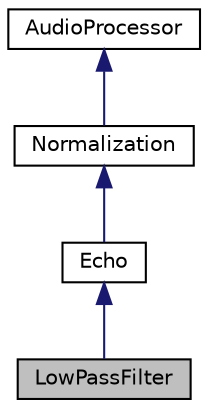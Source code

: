 digraph "LowPassFilter"
{
 // LATEX_PDF_SIZE
  edge [fontname="Helvetica",fontsize="10",labelfontname="Helvetica",labelfontsize="10"];
  node [fontname="Helvetica",fontsize="10",shape=record];
  Node1 [label="LowPassFilter",height=0.2,width=0.4,color="black", fillcolor="grey75", style="filled", fontcolor="black",tooltip=" "];
  Node2 -> Node1 [dir="back",color="midnightblue",fontsize="10",style="solid",fontname="Helvetica"];
  Node2 [label="Echo",height=0.2,width=0.4,color="black", fillcolor="white", style="filled",URL="$dc/dd7/classEcho.html",tooltip=" "];
  Node3 -> Node2 [dir="back",color="midnightblue",fontsize="10",style="solid",fontname="Helvetica"];
  Node3 [label="Normalization",height=0.2,width=0.4,color="black", fillcolor="white", style="filled",URL="$d6/d51/classNormalization.html",tooltip=" "];
  Node4 -> Node3 [dir="back",color="midnightblue",fontsize="10",style="solid",fontname="Helvetica"];
  Node4 [label="AudioProcessor",height=0.2,width=0.4,color="black", fillcolor="white", style="filled",URL="$d5/db2/classAudioProcessor.html",tooltip=" "];
}
